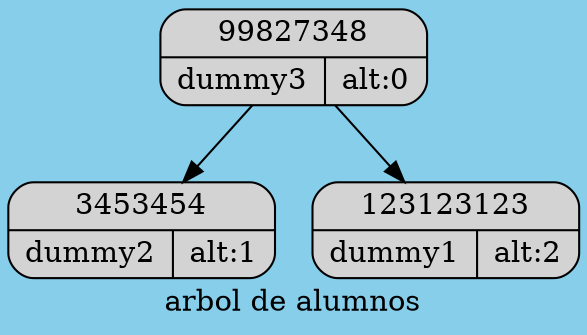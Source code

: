 digraph ArbolAvl{
 Nodoidf7c1b9102d4d4  [shape=Mrecord label = "{{99827348}|{dummy3 |alt:0}} " style=filled]  Nodoidc1deef103fab6  [shape=Mrecord label = "{{3453454}|{dummy2 |alt:1}} " style=filled]  Nodoidf7c1b9102d4d4 -> Nodoidc1deef103fab6 Nodoid257185944150d  [shape=Mrecord label = "{{123123123}|{dummy1 |alt:2}} " style=filled]  Nodoidf7c1b9102d4d4 -> Nodoid257185944150d label="arbol de alumnos" bgcolor="skyblue"}